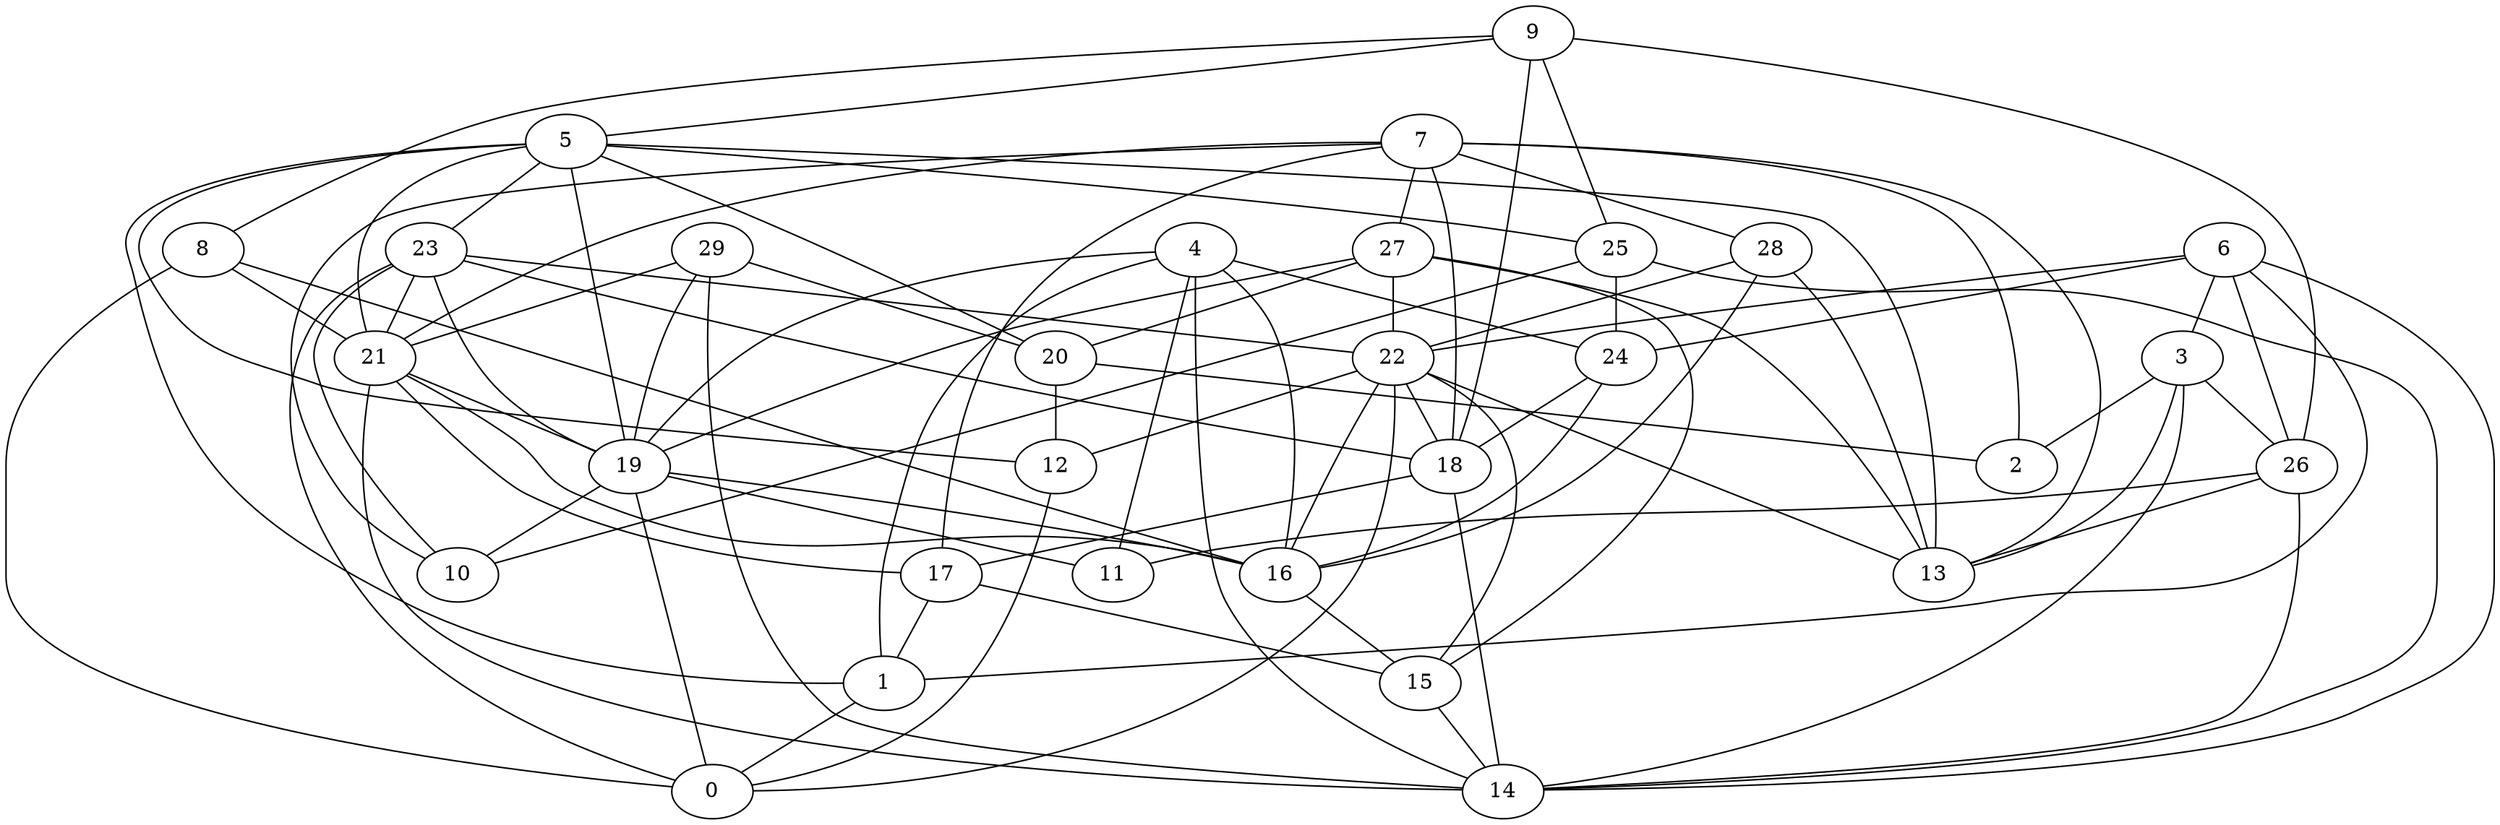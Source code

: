 digraph GG_graph {

subgraph G_graph {
edge [color = black]
"24" -> "16" [dir = none]
"24" -> "18" [dir = none]
"22" -> "12" [dir = none]
"22" -> "16" [dir = none]
"22" -> "0" [dir = none]
"22" -> "13" [dir = none]
"22" -> "18" [dir = none]
"9" -> "8" [dir = none]
"9" -> "18" [dir = none]
"9" -> "5" [dir = none]
"9" -> "26" [dir = none]
"9" -> "25" [dir = none]
"1" -> "0" [dir = none]
"15" -> "14" [dir = none]
"29" -> "21" [dir = none]
"29" -> "19" [dir = none]
"29" -> "20" [dir = none]
"19" -> "16" [dir = none]
"19" -> "0" [dir = none]
"19" -> "10" [dir = none]
"19" -> "11" [dir = none]
"28" -> "22" [dir = none]
"28" -> "13" [dir = none]
"28" -> "16" [dir = none]
"17" -> "15" [dir = none]
"17" -> "1" [dir = none]
"26" -> "13" [dir = none]
"26" -> "14" [dir = none]
"26" -> "11" [dir = none]
"27" -> "15" [dir = none]
"27" -> "19" [dir = none]
"27" -> "22" [dir = none]
"27" -> "20" [dir = none]
"27" -> "13" [dir = none]
"7" -> "10" [dir = none]
"7" -> "27" [dir = none]
"7" -> "17" [dir = none]
"7" -> "28" [dir = none]
"7" -> "21" [dir = none]
"7" -> "13" [dir = none]
"7" -> "2" [dir = none]
"4" -> "1" [dir = none]
"4" -> "24" [dir = none]
"4" -> "11" [dir = none]
"4" -> "19" [dir = none]
"4" -> "14" [dir = none]
"4" -> "16" [dir = none]
"20" -> "2" [dir = none]
"20" -> "12" [dir = none]
"18" -> "14" [dir = none]
"18" -> "17" [dir = none]
"6" -> "24" [dir = none]
"6" -> "26" [dir = none]
"6" -> "3" [dir = none]
"6" -> "1" [dir = none]
"6" -> "14" [dir = none]
"6" -> "22" [dir = none]
"3" -> "26" [dir = none]
"3" -> "2" [dir = none]
"3" -> "14" [dir = none]
"3" -> "13" [dir = none]
"16" -> "15" [dir = none]
"5" -> "20" [dir = none]
"5" -> "13" [dir = none]
"5" -> "21" [dir = none]
"5" -> "25" [dir = none]
"5" -> "23" [dir = none]
"5" -> "1" [dir = none]
"5" -> "12" [dir = none]
"5" -> "19" [dir = none]
"21" -> "17" [dir = none]
"21" -> "16" [dir = none]
"21" -> "19" [dir = none]
"21" -> "14" [dir = none]
"23" -> "22" [dir = none]
"23" -> "10" [dir = none]
"23" -> "0" [dir = none]
"23" -> "18" [dir = none]
"23" -> "19" [dir = none]
"23" -> "21" [dir = none]
"12" -> "0" [dir = none]
"25" -> "10" [dir = none]
"25" -> "24" [dir = none]
"25" -> "14" [dir = none]
"8" -> "0" [dir = none]
"8" -> "21" [dir = none]
"8" -> "16" [dir = none]
"29" -> "14" [dir = none]
"7" -> "18" [dir = none]
"22" -> "15" [dir = none]
}

}
